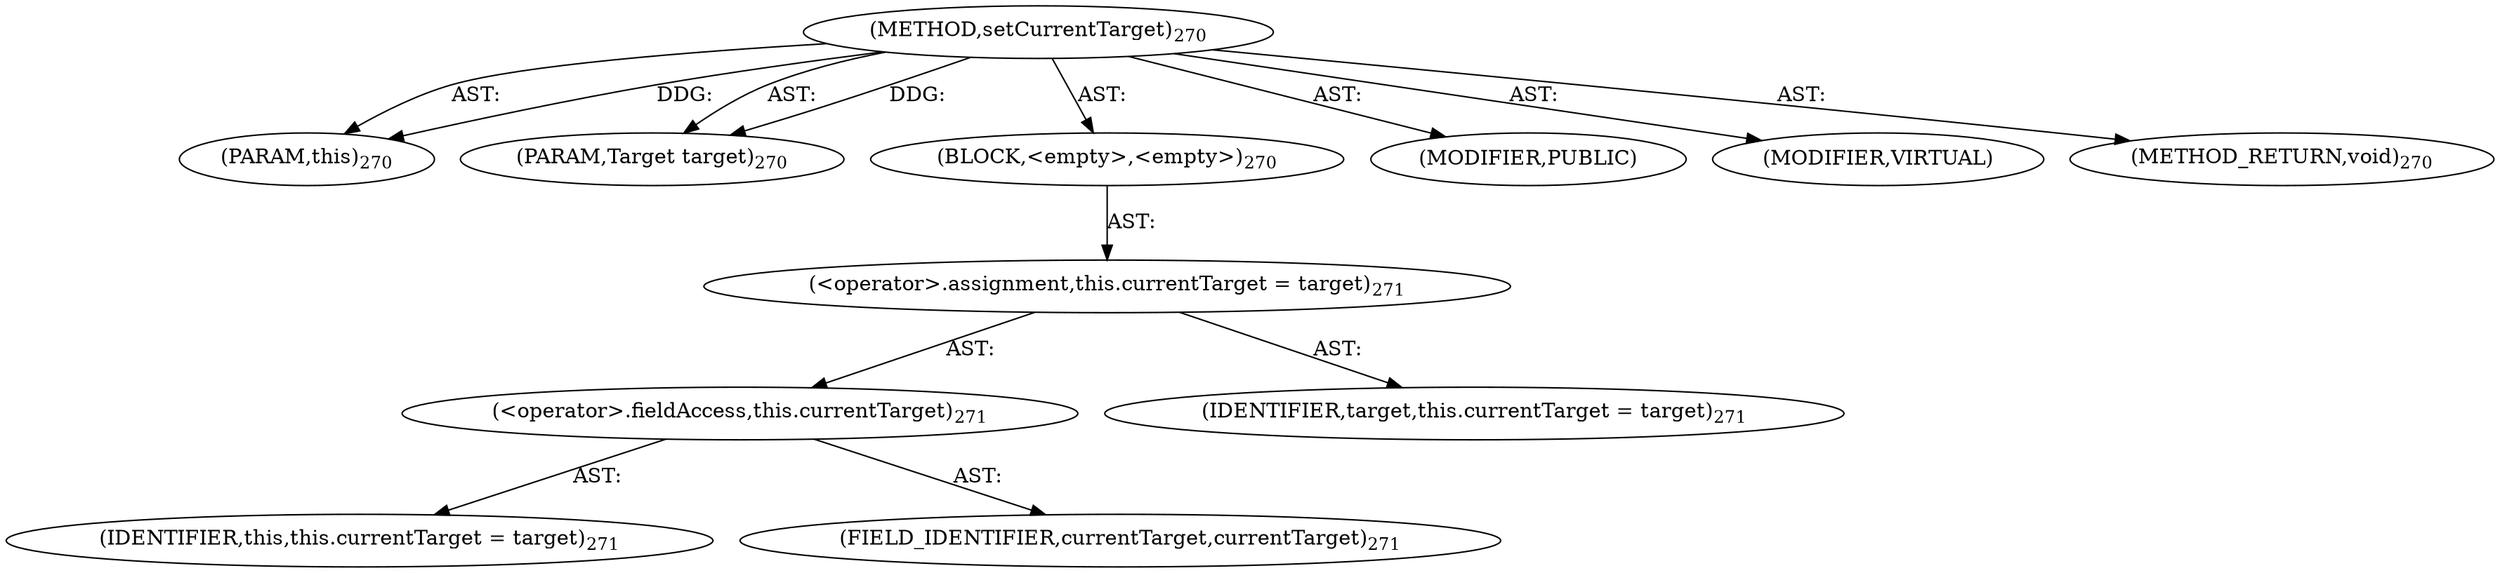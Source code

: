 digraph "setCurrentTarget" {  
"111669149711" [label = <(METHOD,setCurrentTarget)<SUB>270</SUB>> ]
"115964116994" [label = <(PARAM,this)<SUB>270</SUB>> ]
"115964117016" [label = <(PARAM,Target target)<SUB>270</SUB>> ]
"25769803794" [label = <(BLOCK,&lt;empty&gt;,&lt;empty&gt;)<SUB>270</SUB>> ]
"30064771154" [label = <(&lt;operator&gt;.assignment,this.currentTarget = target)<SUB>271</SUB>> ]
"30064771155" [label = <(&lt;operator&gt;.fieldAccess,this.currentTarget)<SUB>271</SUB>> ]
"68719476739" [label = <(IDENTIFIER,this,this.currentTarget = target)<SUB>271</SUB>> ]
"55834574886" [label = <(FIELD_IDENTIFIER,currentTarget,currentTarget)<SUB>271</SUB>> ]
"68719476786" [label = <(IDENTIFIER,target,this.currentTarget = target)<SUB>271</SUB>> ]
"133143986217" [label = <(MODIFIER,PUBLIC)> ]
"133143986218" [label = <(MODIFIER,VIRTUAL)> ]
"128849018895" [label = <(METHOD_RETURN,void)<SUB>270</SUB>> ]
  "111669149711" -> "115964116994"  [ label = "AST: "] 
  "111669149711" -> "115964117016"  [ label = "AST: "] 
  "111669149711" -> "25769803794"  [ label = "AST: "] 
  "111669149711" -> "133143986217"  [ label = "AST: "] 
  "111669149711" -> "133143986218"  [ label = "AST: "] 
  "111669149711" -> "128849018895"  [ label = "AST: "] 
  "25769803794" -> "30064771154"  [ label = "AST: "] 
  "30064771154" -> "30064771155"  [ label = "AST: "] 
  "30064771154" -> "68719476786"  [ label = "AST: "] 
  "30064771155" -> "68719476739"  [ label = "AST: "] 
  "30064771155" -> "55834574886"  [ label = "AST: "] 
  "111669149711" -> "115964116994"  [ label = "DDG: "] 
  "111669149711" -> "115964117016"  [ label = "DDG: "] 
}
